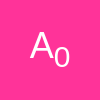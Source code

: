 <mxfile version="20.0.1" type="github">
  <diagram id="QZoD75EK2pMNKqEWIpBd" name="Page-1">
    <mxGraphModel dx="1038" dy="575" grid="1" gridSize="10" guides="1" tooltips="1" connect="1" arrows="1" fold="1" page="1" pageScale="1" pageWidth="827" pageHeight="1169" math="0" shadow="0">
      <root>
        <mxCell id="0" />
        <mxCell id="1" parent="0" />
        <mxCell id="ngBhUCR4Onw7o18NPcVE-1" value="&lt;font color=&quot;#ffffff&quot; style=&quot;font-size: 18px;&quot;&gt;A&lt;sub&gt;0&lt;/sub&gt;&lt;/font&gt;" style="rounded=0;whiteSpace=wrap;html=1;fillColor=#FF3399;strokeColor=none;" vertex="1" parent="1">
          <mxGeometry x="190" y="190" width="50" height="50" as="geometry" />
        </mxCell>
      </root>
    </mxGraphModel>
  </diagram>
</mxfile>
